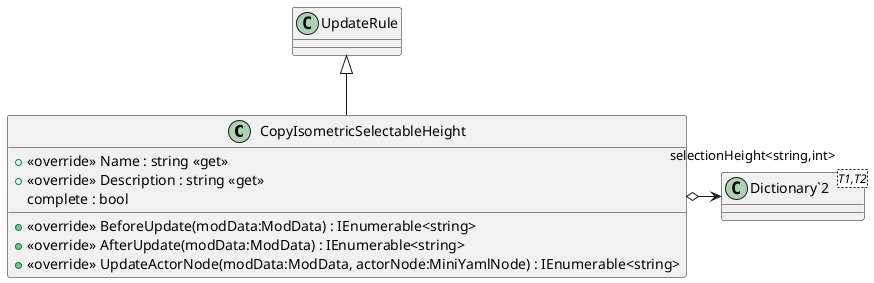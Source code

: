 @startuml
class CopyIsometricSelectableHeight {
    + <<override>> Name : string <<get>>
    + <<override>> Description : string <<get>>
    complete : bool
    + <<override>> BeforeUpdate(modData:ModData) : IEnumerable<string>
    + <<override>> AfterUpdate(modData:ModData) : IEnumerable<string>
    + <<override>> UpdateActorNode(modData:ModData, actorNode:MiniYamlNode) : IEnumerable<string>
}
class "Dictionary`2"<T1,T2> {
}
UpdateRule <|-- CopyIsometricSelectableHeight
CopyIsometricSelectableHeight o-> "selectionHeight<string,int>" "Dictionary`2"
@enduml
